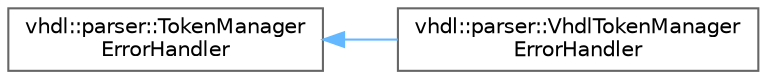 digraph "Graphical Class Hierarchy"
{
 // INTERACTIVE_SVG=YES
 // LATEX_PDF_SIZE
  bgcolor="transparent";
  edge [fontname=Helvetica,fontsize=10,labelfontname=Helvetica,labelfontsize=10];
  node [fontname=Helvetica,fontsize=10,shape=box,height=0.2,width=0.4];
  rankdir="LR";
  Node0 [id="Node000000",label="vhdl::parser::TokenManager\lErrorHandler",height=0.2,width=0.4,color="grey40", fillcolor="white", style="filled",URL="$d9/d04/classvhdl_1_1parser_1_1_token_manager_error_handler.html",tooltip=" "];
  Node0 -> Node1 [id="edge321_Node000000_Node000001",dir="back",color="steelblue1",style="solid",tooltip=" "];
  Node1 [id="Node000001",label="vhdl::parser::VhdlTokenManager\lErrorHandler",height=0.2,width=0.4,color="grey40", fillcolor="white", style="filled",URL="$d9/d3e/classvhdl_1_1parser_1_1_vhdl_token_manager_error_handler.html",tooltip=" "];
}
